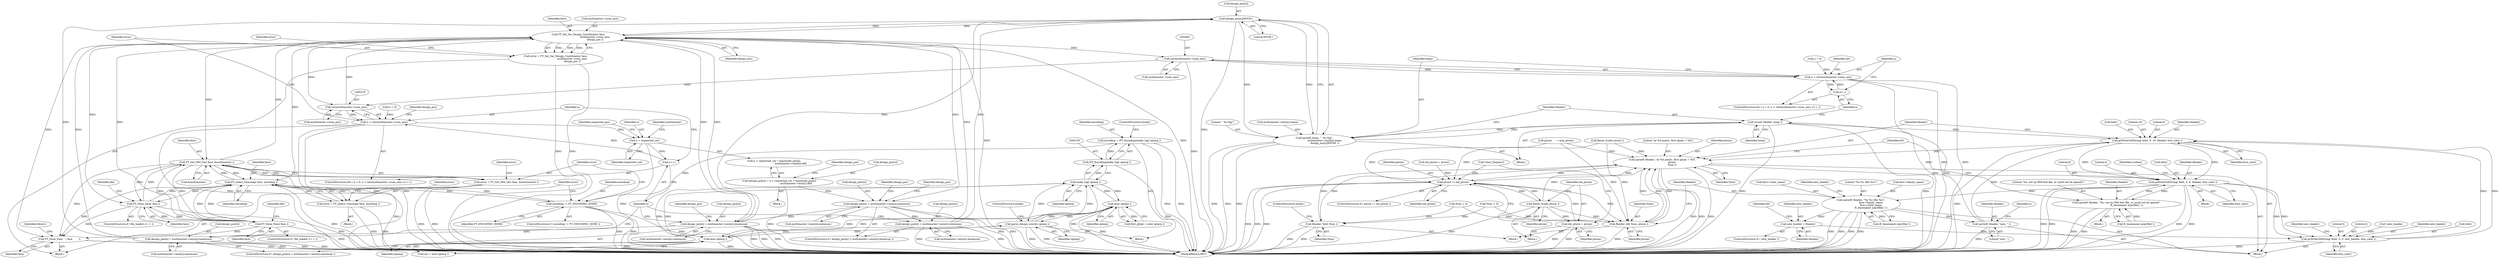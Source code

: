 digraph "1_savannah_b995299b73ba4cd259f221f500d4e63095508bec_1@array" {
"1000499" [label="(Call,design_pos[n]/65536.)"];
"1000337" [label="(Call,design_pos[n] = multimaster->axis[n].maximum)"];
"1000326" [label="(Call,design_pos[n] > multimaster->axis[n].maximum)"];
"1000302" [label="(Call,design_pos[n] < multimaster->axis[n].minimum)"];
"1000283" [label="(Call,design_pos[n] = n < requested_cnt ? requested_pos[n]\n                                          : multimaster->axis[n].def)"];
"1000350" [label="(Call,FT_Set_Var_Design_Coordinates( face,\n                                           multimaster->num_axis,\n                                           design_pos ))"];
"1000260" [label="(Call,FT_Get_MM_Var( face, &multimaster ))"];
"1000252" [label="(Call,FT_Select_Charmap( face, encoding ))"];
"1000559" [label="(Call,FT_Done_Face( face ))"];
"1000579" [label="(Call,FT_Done_Face( face ))"];
"1000246" [label="(Call,encoding != FT_ENCODING_NONE)"];
"1000156" [label="(Call,encoding = (FT_Encoding)make_tag( optarg ))"];
"1000158" [label="(Call,(FT_Encoding)make_tag( optarg ))"];
"1000160" [label="(Call,make_tag( optarg ))"];
"1000166" [label="(Call,atoi( optarg ))"];
"1000152" [label="(Call,parse_design_coords( optarg ))"];
"1000172" [label="(Call,atoi( optarg ))"];
"1000275" [label="(Call,(int)multimaster->num_axis)"];
"1000480" [label="(Call,(int)multimaster->num_axis)"];
"1000499" [label="(Call,design_pos[n]/65536.)"];
"1000313" [label="(Call,design_pos[n] = multimaster->axis[n].minimum)"];
"1000250" [label="(Call,error = FT_Select_Charmap( face, encoding ))"];
"1000258" [label="(Call,error = FT_Get_MM_Var( face, &multimaster ))"];
"1000604" [label="(Call,FT_Done_Face    ( face        ))"];
"1000273" [label="(Call,n < (int)multimaster->num_axis)"];
"1000288" [label="(Call,n < requested_cnt)"];
"1000280" [label="(Call,n++)"];
"1000489" [label="(Call,sprintf( temp, \"  %s:%g\",\n                           multimaster->axis[n].name,\n                           design_pos[n]/65536. ))"];
"1000504" [label="(Call,strcat( Header, temp ))"];
"1000507" [label="(Call,grWriteCellString( &bit, 0, 16, Header, fore_color ))"];
"1000514" [label="(Call,sprintf( Header, \"at %d points, first glyph = %d\",\n                         ptsize,\n                         Num ))"];
"1000433" [label="(Call,Render_Text( Num ))"];
"1000437" [label="(Call,Render_All( Num, ptsize ))"];
"1000528" [label="(Call,grWriteCellString( &bit, 0, 8, Header, fore_color ))"];
"1000440" [label="(Call,sprintf( Header, \"%s %s (file %s)\",\n                          face->family_name,\n                          face->style_name,\n                          ft_basename( argv[file] ) ))"];
"1000456" [label="(Call,new_header = Header)"];
"1000459" [label="(Call,grWriteCellString( &bit, 0, 0, new_header, fore_color ))"];
"1000469" [label="(Call,sprintf( Header, \"axis: \" ))"];
"1000521" [label="(Call,sprintf( Header, \"%s: not an MM font file, or could not be opened\",\n                          ft_basename( argv[file] ) ))"];
"1000589" [label="(Call,ptsize != old_ptsize)"];
"1000593" [label="(Call,Reset_Scale( ptsize ))"];
"1000595" [label="(Call,old_ptsize = ptsize)"];
"1000348" [label="(Call,error = FT_Set_Var_Design_Coordinates( face,\n                                           multimaster->num_axis,\n                                           design_pos ))"];
"1000478" [label="(Call,n < (int)multimaster->num_axis)"];
"1000485" [label="(Call,n++)"];
"1000351" [label="(Identifier,face)"];
"1000490" [label="(Identifier,temp)"];
"1000433" [label="(Call,Render_Text( Num ))"];
"1000605" [label="(Identifier,face)"];
"1000162" [label="(ControlStructure,break;)"];
"1000160" [label="(Call,make_tag( optarg ))"];
"1000588" [label="(ControlStructure,if ( ptsize != old_ptsize ))"];
"1000491" [label="(Literal,\"  %s:%g\")"];
"1000287" [label="(Call,n < requested_cnt ? requested_pos[n]\n                                          : multimaster->axis[n].def)"];
"1000156" [label="(Call,encoding = (FT_Encoding)make_tag( optarg ))"];
"1000277" [label="(Call,multimaster->num_axis)"];
"1000330" [label="(Call,multimaster->axis[n].maximum)"];
"1000327" [label="(Call,design_pos[n])"];
"1000518" [label="(Identifier,Num)"];
"1000440" [label="(Call,sprintf( Header, \"%s %s (file %s)\",\n                          face->family_name,\n                          face->style_name,\n                          ft_basename( argv[file] ) ))"];
"1000152" [label="(Call,parse_design_coords( optarg ))"];
"1000302" [label="(Call,design_pos[n] < multimaster->axis[n].minimum)"];
"1000254" [label="(Identifier,encoding)"];
"1000532" [label="(Literal,8)"];
"1000355" [label="(Identifier,design_pos)"];
"1000269" [label="(ControlStructure,for ( n = 0; n < (int)multimaster->num_axis; n++ ))"];
"1000479" [label="(Identifier,n)"];
"1000157" [label="(Identifier,encoding)"];
"1000223" [label="(Call,ptsize      = orig_ptsize)"];
"1000431" [label="(Block,)"];
"1000262" [label="(Call,&multimaster)"];
"1000528" [label="(Call,grWriteCellString( &bit, 0, 8, Header, fore_color ))"];
"1000507" [label="(Call,grWriteCellString( &bit, 0, 16, Header, fore_color ))"];
"1000531" [label="(Literal,0)"];
"1000461" [label="(Identifier,bit)"];
"1000390" [label="(Call,old_ptsize = ptsize)"];
"1000499" [label="(Call,design_pos[n]/65536.)"];
"1000260" [label="(Call,FT_Get_MM_Var( face, &multimaster ))"];
"1000297" [label="(Identifier,multimaster)"];
"1000523" [label="(Literal,\"%s: not an MM font file, or could not be opened\")"];
"1000590" [label="(Identifier,ptsize)"];
"1000454" [label="(Call,!new_header)"];
"1000341" [label="(Call,multimaster->axis[n].maximum)"];
"1000338" [label="(Call,design_pos[n])"];
"1000301" [label="(ControlStructure,if ( design_pos[n] < multimaster->axis[n].minimum ))"];
"1000328" [label="(Identifier,design_pos)"];
"1000352" [label="(Call,multimaster->num_axis)"];
"1000486" [label="(Identifier,n)"];
"1000517" [label="(Identifier,ptsize)"];
"1000326" [label="(Call,design_pos[n] > multimaster->axis[n].maximum)"];
"1000434" [label="(Identifier,Num)"];
"1000475" [label="(Call,n = 0)"];
"1000314" [label="(Call,design_pos[n])"];
"1000471" [label="(Literal,\"axis: \")"];
"1000154" [label="(ControlStructure,break;)"];
"1000172" [label="(Call,atoi( optarg ))"];
"1000348" [label="(Call,error = FT_Set_Var_Design_Coordinates( face,\n                                           multimaster->num_axis,\n                                           design_pos ))"];
"1000281" [label="(Identifier,n)"];
"1000251" [label="(Identifier,error)"];
"1000274" [label="(Identifier,n)"];
"1000248" [label="(Identifier,FT_ENCODING_NONE)"];
"1000508" [label="(Call,&bit)"];
"1000361" [label="(Call,Reset_Scale( ptsize ))"];
"1000288" [label="(Call,n < requested_cnt)"];
"1000261" [label="(Identifier,face)"];
"1000596" [label="(Identifier,old_ptsize)"];
"1000592" [label="(Block,)"];
"1000258" [label="(Call,error = FT_Get_MM_Var( face, &multimaster ))"];
"1000478" [label="(Call,n < (int)multimaster->num_axis)"];
"1000589" [label="(Call,ptsize != old_ptsize)"];
"1000273" [label="(Call,n < (int)multimaster->num_axis)"];
"1000516" [label="(Literal,\"at %d points, first glyph = %d\")"];
"1000435" [label="(ControlStructure,break;)"];
"1000536" [label="(Identifier,surface)"];
"1000449" [label="(Call,ft_basename( argv[file] ))"];
"1000349" [label="(Identifier,error)"];
"1000306" [label="(Call,multimaster->axis[n].minimum)"];
"1000414" [label="(Call,Num < 0)"];
"1000555" [label="(ControlStructure,if ( file_loaded >= 1 ))"];
"1000474" [label="(ControlStructure,for ( n = 0; n < (int)multimaster->num_axis; n++ ))"];
"1000563" [label="(Identifier,file)"];
"1000513" [label="(Identifier,fore_color)"];
"1000304" [label="(Identifier,design_pos)"];
"1000597" [label="(Identifier,ptsize)"];
"1000292" [label="(Identifier,requested_pos)"];
"1000529" [label="(Call,&bit)"];
"1000275" [label="(Call,(int)multimaster->num_axis)"];
"1000270" [label="(Call,n = 0)"];
"1000284" [label="(Call,design_pos[n])"];
"1000161" [label="(Identifier,optarg)"];
"1000170" [label="(Call,res = atoi( optarg ))"];
"1000464" [label="(Identifier,new_header)"];
"1000485" [label="(Call,n++)"];
"1000521" [label="(Call,sprintf( Header, \"%s: not an MM font file, or could not be opened\",\n                          ft_basename( argv[file] ) ))"];
"1000166" [label="(Call,atoi( optarg ))"];
"1000337" [label="(Call,design_pos[n] = multimaster->axis[n].maximum)"];
"1000520" [label="(Block,)"];
"1000522" [label="(Identifier,Header)"];
"1000173" [label="(Identifier,optarg)"];
"1000437" [label="(Call,Render_All( Num, ptsize ))"];
"1000511" [label="(Literal,16)"];
"1000470" [label="(Identifier,Header)"];
"1000428" [label="(Block,)"];
"1000259" [label="(Identifier,error)"];
"1000357" [label="(Identifier,error)"];
"1000315" [label="(Identifier,design_pos)"];
"1000505" [label="(Identifier,Header)"];
"1000515" [label="(Identifier,Header)"];
"1000280" [label="(Call,n++)"];
"1000290" [label="(Identifier,requested_cnt)"];
"1000559" [label="(Call,FT_Done_Face( face ))"];
"1000514" [label="(Call,sprintf( Header, \"at %d points, first glyph = %d\",\n                         ptsize,\n                         Num ))"];
"1000423" [label="(Call,Clear_Display())"];
"1000489" [label="(Call,sprintf( temp, \"  %s:%g\",\n                           multimaster->axis[n].name,\n                           design_pos[n]/65536. ))"];
"1000594" [label="(Identifier,ptsize)"];
"1000150" [label="(Block,)"];
"1000476" [label="(Identifier,n)"];
"1000458" [label="(Identifier,Header)"];
"1000283" [label="(Call,design_pos[n] = n < requested_cnt ? requested_pos[n]\n                                          : multimaster->axis[n].def)"];
"1000252" [label="(Call,FT_Select_Charmap( face, encoding ))"];
"1000580" [label="(Identifier,face)"];
"1000265" [label="(Identifier,error)"];
"1000289" [label="(Identifier,n)"];
"1000421" [label="(Block,)"];
"1000460" [label="(Call,&bit)"];
"1000339" [label="(Identifier,design_pos)"];
"1000153" [label="(Identifier,optarg)"];
"1000482" [label="(Call,multimaster->num_axis)"];
"1000504" [label="(Call,strcat( Header, temp ))"];
"1000303" [label="(Call,design_pos[n])"];
"1000443" [label="(Call,face->family_name)"];
"1000164" [label="(Call,first_glyph = atoi( optarg ))"];
"1000446" [label="(Call,face->style_name)"];
"1000509" [label="(Identifier,bit)"];
"1000492" [label="(Call,multimaster->axis[n].name)"];
"1000607" [label="(Identifier,library)"];
"1000617" [label="(MethodReturn,RET)"];
"1000438" [label="(Identifier,Num)"];
"1000510" [label="(Literal,0)"];
"1000512" [label="(Identifier,Header)"];
"1000480" [label="(Call,(int)multimaster->num_axis)"];
"1000595" [label="(Call,old_ptsize = ptsize)"];
"1000245" [label="(ControlStructure,if ( encoding != FT_ENCODING_NONE ))"];
"1000579" [label="(Call,FT_Done_Face( face ))"];
"1000417" [label="(Call,Num = 0)"];
"1000533" [label="(Identifier,Header)"];
"1000249" [label="(Block,)"];
"1000453" [label="(ControlStructure,if ( !new_header ))"];
"1000583" [label="(Identifier,file)"];
"1000457" [label="(Identifier,new_header)"];
"1000469" [label="(Call,sprintf( Header, \"axis: \" ))"];
"1000524" [label="(Call,ft_basename( argv[file] ))"];
"1000256" [label="(Identifier,error)"];
"1000593" [label="(Call,Reset_Scale( ptsize ))"];
"1000111" [label="(Block,)"];
"1000439" [label="(Identifier,ptsize)"];
"1000246" [label="(Call,encoding != FT_ENCODING_NONE)"];
"1000455" [label="(Identifier,new_header)"];
"1000604" [label="(Call,FT_Done_Face    ( face        ))"];
"1000459" [label="(Call,grWriteCellString( &bit, 0, 0, new_header, fore_color ))"];
"1000530" [label="(Identifier,bit)"];
"1000325" [label="(ControlStructure,if ( design_pos[n] > multimaster->axis[n].maximum ))"];
"1000285" [label="(Identifier,design_pos)"];
"1000456" [label="(Call,new_header = Header)"];
"1000465" [label="(Identifier,fore_color)"];
"1000250" [label="(Call,error = FT_Select_Charmap( face, encoding ))"];
"1000591" [label="(Identifier,old_ptsize)"];
"1000467" [label="(Identifier,new_header)"];
"1000253" [label="(Identifier,face)"];
"1000167" [label="(Identifier,optarg)"];
"1000500" [label="(Call,design_pos[n])"];
"1000462" [label="(Literal,0)"];
"1000317" [label="(Call,multimaster->axis[n].minimum)"];
"1000442" [label="(Literal,\"%s %s (file %s)\")"];
"1000506" [label="(Identifier,temp)"];
"1000282" [label="(Block,)"];
"1000441" [label="(Identifier,Header)"];
"1000313" [label="(Call,design_pos[n] = multimaster->axis[n].minimum)"];
"1000575" [label="(ControlStructure,if ( file_loaded >= 1 ))"];
"1000463" [label="(Literal,0)"];
"1000350" [label="(Call,FT_Set_Var_Design_Coordinates( face,\n                                           multimaster->num_axis,\n                                           design_pos ))"];
"1000560" [label="(Identifier,face)"];
"1000534" [label="(Identifier,fore_color)"];
"1000503" [label="(Literal,65536.)"];
"1000247" [label="(Identifier,encoding)"];
"1000158" [label="(Call,(FT_Encoding)make_tag( optarg ))"];
"1000487" [label="(Block,)"];
"1000499" -> "1000489"  [label="AST: "];
"1000499" -> "1000503"  [label="CFG: "];
"1000500" -> "1000499"  [label="AST: "];
"1000503" -> "1000499"  [label="AST: "];
"1000489" -> "1000499"  [label="CFG: "];
"1000499" -> "1000617"  [label="DDG: "];
"1000499" -> "1000350"  [label="DDG: "];
"1000499" -> "1000489"  [label="DDG: "];
"1000499" -> "1000489"  [label="DDG: "];
"1000337" -> "1000499"  [label="DDG: "];
"1000326" -> "1000499"  [label="DDG: "];
"1000313" -> "1000499"  [label="DDG: "];
"1000350" -> "1000499"  [label="DDG: "];
"1000337" -> "1000325"  [label="AST: "];
"1000337" -> "1000341"  [label="CFG: "];
"1000338" -> "1000337"  [label="AST: "];
"1000341" -> "1000337"  [label="AST: "];
"1000281" -> "1000337"  [label="CFG: "];
"1000337" -> "1000617"  [label="DDG: "];
"1000337" -> "1000617"  [label="DDG: "];
"1000326" -> "1000337"  [label="DDG: "];
"1000337" -> "1000350"  [label="DDG: "];
"1000326" -> "1000325"  [label="AST: "];
"1000326" -> "1000330"  [label="CFG: "];
"1000327" -> "1000326"  [label="AST: "];
"1000330" -> "1000326"  [label="AST: "];
"1000339" -> "1000326"  [label="CFG: "];
"1000281" -> "1000326"  [label="CFG: "];
"1000326" -> "1000617"  [label="DDG: "];
"1000326" -> "1000617"  [label="DDG: "];
"1000326" -> "1000617"  [label="DDG: "];
"1000302" -> "1000326"  [label="DDG: "];
"1000350" -> "1000326"  [label="DDG: "];
"1000326" -> "1000350"  [label="DDG: "];
"1000302" -> "1000301"  [label="AST: "];
"1000302" -> "1000306"  [label="CFG: "];
"1000303" -> "1000302"  [label="AST: "];
"1000306" -> "1000302"  [label="AST: "];
"1000315" -> "1000302"  [label="CFG: "];
"1000328" -> "1000302"  [label="CFG: "];
"1000302" -> "1000617"  [label="DDG: "];
"1000302" -> "1000617"  [label="DDG: "];
"1000283" -> "1000302"  [label="DDG: "];
"1000350" -> "1000302"  [label="DDG: "];
"1000302" -> "1000313"  [label="DDG: "];
"1000283" -> "1000282"  [label="AST: "];
"1000283" -> "1000287"  [label="CFG: "];
"1000284" -> "1000283"  [label="AST: "];
"1000287" -> "1000283"  [label="AST: "];
"1000304" -> "1000283"  [label="CFG: "];
"1000283" -> "1000617"  [label="DDG: "];
"1000350" -> "1000348"  [label="AST: "];
"1000350" -> "1000355"  [label="CFG: "];
"1000351" -> "1000350"  [label="AST: "];
"1000352" -> "1000350"  [label="AST: "];
"1000355" -> "1000350"  [label="AST: "];
"1000348" -> "1000350"  [label="CFG: "];
"1000350" -> "1000617"  [label="DDG: "];
"1000350" -> "1000617"  [label="DDG: "];
"1000350" -> "1000252"  [label="DDG: "];
"1000350" -> "1000260"  [label="DDG: "];
"1000350" -> "1000275"  [label="DDG: "];
"1000350" -> "1000348"  [label="DDG: "];
"1000350" -> "1000348"  [label="DDG: "];
"1000350" -> "1000348"  [label="DDG: "];
"1000260" -> "1000350"  [label="DDG: "];
"1000275" -> "1000350"  [label="DDG: "];
"1000313" -> "1000350"  [label="DDG: "];
"1000350" -> "1000480"  [label="DDG: "];
"1000350" -> "1000559"  [label="DDG: "];
"1000350" -> "1000579"  [label="DDG: "];
"1000350" -> "1000604"  [label="DDG: "];
"1000260" -> "1000258"  [label="AST: "];
"1000260" -> "1000262"  [label="CFG: "];
"1000261" -> "1000260"  [label="AST: "];
"1000262" -> "1000260"  [label="AST: "];
"1000258" -> "1000260"  [label="CFG: "];
"1000260" -> "1000617"  [label="DDG: "];
"1000260" -> "1000252"  [label="DDG: "];
"1000260" -> "1000258"  [label="DDG: "];
"1000260" -> "1000258"  [label="DDG: "];
"1000252" -> "1000260"  [label="DDG: "];
"1000559" -> "1000260"  [label="DDG: "];
"1000579" -> "1000260"  [label="DDG: "];
"1000260" -> "1000559"  [label="DDG: "];
"1000260" -> "1000579"  [label="DDG: "];
"1000260" -> "1000604"  [label="DDG: "];
"1000252" -> "1000250"  [label="AST: "];
"1000252" -> "1000254"  [label="CFG: "];
"1000253" -> "1000252"  [label="AST: "];
"1000254" -> "1000252"  [label="AST: "];
"1000250" -> "1000252"  [label="CFG: "];
"1000252" -> "1000617"  [label="DDG: "];
"1000252" -> "1000246"  [label="DDG: "];
"1000252" -> "1000250"  [label="DDG: "];
"1000252" -> "1000250"  [label="DDG: "];
"1000559" -> "1000252"  [label="DDG: "];
"1000579" -> "1000252"  [label="DDG: "];
"1000246" -> "1000252"  [label="DDG: "];
"1000252" -> "1000559"  [label="DDG: "];
"1000252" -> "1000579"  [label="DDG: "];
"1000252" -> "1000604"  [label="DDG: "];
"1000559" -> "1000555"  [label="AST: "];
"1000559" -> "1000560"  [label="CFG: "];
"1000560" -> "1000559"  [label="AST: "];
"1000563" -> "1000559"  [label="CFG: "];
"1000559" -> "1000617"  [label="DDG: "];
"1000579" -> "1000559"  [label="DDG: "];
"1000559" -> "1000579"  [label="DDG: "];
"1000559" -> "1000604"  [label="DDG: "];
"1000579" -> "1000575"  [label="AST: "];
"1000579" -> "1000580"  [label="CFG: "];
"1000580" -> "1000579"  [label="AST: "];
"1000583" -> "1000579"  [label="CFG: "];
"1000579" -> "1000617"  [label="DDG: "];
"1000579" -> "1000604"  [label="DDG: "];
"1000246" -> "1000245"  [label="AST: "];
"1000246" -> "1000248"  [label="CFG: "];
"1000247" -> "1000246"  [label="AST: "];
"1000248" -> "1000246"  [label="AST: "];
"1000251" -> "1000246"  [label="CFG: "];
"1000259" -> "1000246"  [label="CFG: "];
"1000246" -> "1000617"  [label="DDG: "];
"1000246" -> "1000617"  [label="DDG: "];
"1000246" -> "1000617"  [label="DDG: "];
"1000156" -> "1000246"  [label="DDG: "];
"1000156" -> "1000150"  [label="AST: "];
"1000156" -> "1000158"  [label="CFG: "];
"1000157" -> "1000156"  [label="AST: "];
"1000158" -> "1000156"  [label="AST: "];
"1000162" -> "1000156"  [label="CFG: "];
"1000156" -> "1000617"  [label="DDG: "];
"1000156" -> "1000617"  [label="DDG: "];
"1000158" -> "1000156"  [label="DDG: "];
"1000158" -> "1000160"  [label="CFG: "];
"1000159" -> "1000158"  [label="AST: "];
"1000160" -> "1000158"  [label="AST: "];
"1000158" -> "1000617"  [label="DDG: "];
"1000160" -> "1000158"  [label="DDG: "];
"1000160" -> "1000161"  [label="CFG: "];
"1000161" -> "1000160"  [label="AST: "];
"1000160" -> "1000617"  [label="DDG: "];
"1000160" -> "1000152"  [label="DDG: "];
"1000166" -> "1000160"  [label="DDG: "];
"1000152" -> "1000160"  [label="DDG: "];
"1000172" -> "1000160"  [label="DDG: "];
"1000160" -> "1000166"  [label="DDG: "];
"1000160" -> "1000172"  [label="DDG: "];
"1000166" -> "1000164"  [label="AST: "];
"1000166" -> "1000167"  [label="CFG: "];
"1000167" -> "1000166"  [label="AST: "];
"1000164" -> "1000166"  [label="CFG: "];
"1000166" -> "1000617"  [label="DDG: "];
"1000166" -> "1000152"  [label="DDG: "];
"1000166" -> "1000164"  [label="DDG: "];
"1000152" -> "1000166"  [label="DDG: "];
"1000172" -> "1000166"  [label="DDG: "];
"1000166" -> "1000172"  [label="DDG: "];
"1000152" -> "1000150"  [label="AST: "];
"1000152" -> "1000153"  [label="CFG: "];
"1000153" -> "1000152"  [label="AST: "];
"1000154" -> "1000152"  [label="CFG: "];
"1000152" -> "1000617"  [label="DDG: "];
"1000152" -> "1000617"  [label="DDG: "];
"1000172" -> "1000152"  [label="DDG: "];
"1000152" -> "1000172"  [label="DDG: "];
"1000172" -> "1000170"  [label="AST: "];
"1000172" -> "1000173"  [label="CFG: "];
"1000173" -> "1000172"  [label="AST: "];
"1000170" -> "1000172"  [label="CFG: "];
"1000172" -> "1000617"  [label="DDG: "];
"1000172" -> "1000170"  [label="DDG: "];
"1000275" -> "1000273"  [label="AST: "];
"1000275" -> "1000277"  [label="CFG: "];
"1000276" -> "1000275"  [label="AST: "];
"1000277" -> "1000275"  [label="AST: "];
"1000273" -> "1000275"  [label="CFG: "];
"1000275" -> "1000273"  [label="DDG: "];
"1000480" -> "1000275"  [label="DDG: "];
"1000480" -> "1000478"  [label="AST: "];
"1000480" -> "1000482"  [label="CFG: "];
"1000481" -> "1000480"  [label="AST: "];
"1000482" -> "1000480"  [label="AST: "];
"1000478" -> "1000480"  [label="CFG: "];
"1000480" -> "1000617"  [label="DDG: "];
"1000480" -> "1000478"  [label="DDG: "];
"1000313" -> "1000301"  [label="AST: "];
"1000313" -> "1000317"  [label="CFG: "];
"1000314" -> "1000313"  [label="AST: "];
"1000317" -> "1000313"  [label="AST: "];
"1000281" -> "1000313"  [label="CFG: "];
"1000313" -> "1000617"  [label="DDG: "];
"1000313" -> "1000617"  [label="DDG: "];
"1000250" -> "1000249"  [label="AST: "];
"1000251" -> "1000250"  [label="AST: "];
"1000256" -> "1000250"  [label="CFG: "];
"1000250" -> "1000617"  [label="DDG: "];
"1000250" -> "1000617"  [label="DDG: "];
"1000258" -> "1000111"  [label="AST: "];
"1000259" -> "1000258"  [label="AST: "];
"1000265" -> "1000258"  [label="CFG: "];
"1000258" -> "1000617"  [label="DDG: "];
"1000258" -> "1000617"  [label="DDG: "];
"1000604" -> "1000111"  [label="AST: "];
"1000604" -> "1000605"  [label="CFG: "];
"1000605" -> "1000604"  [label="AST: "];
"1000607" -> "1000604"  [label="CFG: "];
"1000604" -> "1000617"  [label="DDG: "];
"1000604" -> "1000617"  [label="DDG: "];
"1000273" -> "1000269"  [label="AST: "];
"1000274" -> "1000273"  [label="AST: "];
"1000285" -> "1000273"  [label="CFG: "];
"1000349" -> "1000273"  [label="CFG: "];
"1000273" -> "1000617"  [label="DDG: "];
"1000273" -> "1000617"  [label="DDG: "];
"1000273" -> "1000617"  [label="DDG: "];
"1000280" -> "1000273"  [label="DDG: "];
"1000270" -> "1000273"  [label="DDG: "];
"1000273" -> "1000288"  [label="DDG: "];
"1000288" -> "1000287"  [label="AST: "];
"1000288" -> "1000290"  [label="CFG: "];
"1000289" -> "1000288"  [label="AST: "];
"1000290" -> "1000288"  [label="AST: "];
"1000292" -> "1000288"  [label="CFG: "];
"1000297" -> "1000288"  [label="CFG: "];
"1000288" -> "1000617"  [label="DDG: "];
"1000288" -> "1000280"  [label="DDG: "];
"1000280" -> "1000269"  [label="AST: "];
"1000280" -> "1000281"  [label="CFG: "];
"1000281" -> "1000280"  [label="AST: "];
"1000274" -> "1000280"  [label="CFG: "];
"1000489" -> "1000487"  [label="AST: "];
"1000490" -> "1000489"  [label="AST: "];
"1000491" -> "1000489"  [label="AST: "];
"1000492" -> "1000489"  [label="AST: "];
"1000505" -> "1000489"  [label="CFG: "];
"1000489" -> "1000617"  [label="DDG: "];
"1000489" -> "1000617"  [label="DDG: "];
"1000489" -> "1000617"  [label="DDG: "];
"1000504" -> "1000489"  [label="DDG: "];
"1000489" -> "1000504"  [label="DDG: "];
"1000504" -> "1000487"  [label="AST: "];
"1000504" -> "1000506"  [label="CFG: "];
"1000505" -> "1000504"  [label="AST: "];
"1000506" -> "1000504"  [label="AST: "];
"1000486" -> "1000504"  [label="CFG: "];
"1000504" -> "1000617"  [label="DDG: "];
"1000504" -> "1000617"  [label="DDG: "];
"1000469" -> "1000504"  [label="DDG: "];
"1000504" -> "1000507"  [label="DDG: "];
"1000507" -> "1000428"  [label="AST: "];
"1000507" -> "1000513"  [label="CFG: "];
"1000508" -> "1000507"  [label="AST: "];
"1000510" -> "1000507"  [label="AST: "];
"1000511" -> "1000507"  [label="AST: "];
"1000512" -> "1000507"  [label="AST: "];
"1000513" -> "1000507"  [label="AST: "];
"1000515" -> "1000507"  [label="CFG: "];
"1000507" -> "1000617"  [label="DDG: "];
"1000459" -> "1000507"  [label="DDG: "];
"1000459" -> "1000507"  [label="DDG: "];
"1000469" -> "1000507"  [label="DDG: "];
"1000507" -> "1000514"  [label="DDG: "];
"1000507" -> "1000528"  [label="DDG: "];
"1000507" -> "1000528"  [label="DDG: "];
"1000514" -> "1000428"  [label="AST: "];
"1000514" -> "1000518"  [label="CFG: "];
"1000515" -> "1000514"  [label="AST: "];
"1000516" -> "1000514"  [label="AST: "];
"1000517" -> "1000514"  [label="AST: "];
"1000518" -> "1000514"  [label="AST: "];
"1000530" -> "1000514"  [label="CFG: "];
"1000514" -> "1000617"  [label="DDG: "];
"1000514" -> "1000617"  [label="DDG: "];
"1000514" -> "1000617"  [label="DDG: "];
"1000514" -> "1000433"  [label="DDG: "];
"1000514" -> "1000437"  [label="DDG: "];
"1000589" -> "1000514"  [label="DDG: "];
"1000437" -> "1000514"  [label="DDG: "];
"1000437" -> "1000514"  [label="DDG: "];
"1000361" -> "1000514"  [label="DDG: "];
"1000223" -> "1000514"  [label="DDG: "];
"1000593" -> "1000514"  [label="DDG: "];
"1000433" -> "1000514"  [label="DDG: "];
"1000514" -> "1000528"  [label="DDG: "];
"1000514" -> "1000589"  [label="DDG: "];
"1000433" -> "1000431"  [label="AST: "];
"1000433" -> "1000434"  [label="CFG: "];
"1000434" -> "1000433"  [label="AST: "];
"1000435" -> "1000433"  [label="CFG: "];
"1000433" -> "1000617"  [label="DDG: "];
"1000433" -> "1000617"  [label="DDG: "];
"1000417" -> "1000433"  [label="DDG: "];
"1000414" -> "1000433"  [label="DDG: "];
"1000437" -> "1000431"  [label="AST: "];
"1000437" -> "1000439"  [label="CFG: "];
"1000438" -> "1000437"  [label="AST: "];
"1000439" -> "1000437"  [label="AST: "];
"1000441" -> "1000437"  [label="CFG: "];
"1000437" -> "1000617"  [label="DDG: "];
"1000417" -> "1000437"  [label="DDG: "];
"1000414" -> "1000437"  [label="DDG: "];
"1000589" -> "1000437"  [label="DDG: "];
"1000361" -> "1000437"  [label="DDG: "];
"1000223" -> "1000437"  [label="DDG: "];
"1000593" -> "1000437"  [label="DDG: "];
"1000528" -> "1000421"  [label="AST: "];
"1000528" -> "1000534"  [label="CFG: "];
"1000529" -> "1000528"  [label="AST: "];
"1000531" -> "1000528"  [label="AST: "];
"1000532" -> "1000528"  [label="AST: "];
"1000533" -> "1000528"  [label="AST: "];
"1000534" -> "1000528"  [label="AST: "];
"1000536" -> "1000528"  [label="CFG: "];
"1000528" -> "1000617"  [label="DDG: "];
"1000528" -> "1000617"  [label="DDG: "];
"1000528" -> "1000617"  [label="DDG: "];
"1000528" -> "1000617"  [label="DDG: "];
"1000528" -> "1000440"  [label="DDG: "];
"1000528" -> "1000459"  [label="DDG: "];
"1000528" -> "1000459"  [label="DDG: "];
"1000528" -> "1000521"  [label="DDG: "];
"1000521" -> "1000528"  [label="DDG: "];
"1000440" -> "1000428"  [label="AST: "];
"1000440" -> "1000449"  [label="CFG: "];
"1000441" -> "1000440"  [label="AST: "];
"1000442" -> "1000440"  [label="AST: "];
"1000443" -> "1000440"  [label="AST: "];
"1000446" -> "1000440"  [label="AST: "];
"1000449" -> "1000440"  [label="AST: "];
"1000455" -> "1000440"  [label="CFG: "];
"1000440" -> "1000617"  [label="DDG: "];
"1000440" -> "1000617"  [label="DDG: "];
"1000440" -> "1000617"  [label="DDG: "];
"1000440" -> "1000617"  [label="DDG: "];
"1000449" -> "1000440"  [label="DDG: "];
"1000440" -> "1000456"  [label="DDG: "];
"1000440" -> "1000469"  [label="DDG: "];
"1000456" -> "1000453"  [label="AST: "];
"1000456" -> "1000458"  [label="CFG: "];
"1000457" -> "1000456"  [label="AST: "];
"1000458" -> "1000456"  [label="AST: "];
"1000461" -> "1000456"  [label="CFG: "];
"1000456" -> "1000459"  [label="DDG: "];
"1000459" -> "1000428"  [label="AST: "];
"1000459" -> "1000465"  [label="CFG: "];
"1000460" -> "1000459"  [label="AST: "];
"1000462" -> "1000459"  [label="AST: "];
"1000463" -> "1000459"  [label="AST: "];
"1000464" -> "1000459"  [label="AST: "];
"1000465" -> "1000459"  [label="AST: "];
"1000467" -> "1000459"  [label="CFG: "];
"1000459" -> "1000617"  [label="DDG: "];
"1000454" -> "1000459"  [label="DDG: "];
"1000469" -> "1000428"  [label="AST: "];
"1000469" -> "1000471"  [label="CFG: "];
"1000470" -> "1000469"  [label="AST: "];
"1000471" -> "1000469"  [label="AST: "];
"1000476" -> "1000469"  [label="CFG: "];
"1000469" -> "1000617"  [label="DDG: "];
"1000521" -> "1000520"  [label="AST: "];
"1000521" -> "1000524"  [label="CFG: "];
"1000522" -> "1000521"  [label="AST: "];
"1000523" -> "1000521"  [label="AST: "];
"1000524" -> "1000521"  [label="AST: "];
"1000530" -> "1000521"  [label="CFG: "];
"1000521" -> "1000617"  [label="DDG: "];
"1000521" -> "1000617"  [label="DDG: "];
"1000524" -> "1000521"  [label="DDG: "];
"1000589" -> "1000588"  [label="AST: "];
"1000589" -> "1000591"  [label="CFG: "];
"1000590" -> "1000589"  [label="AST: "];
"1000591" -> "1000589"  [label="AST: "];
"1000423" -> "1000589"  [label="CFG: "];
"1000594" -> "1000589"  [label="CFG: "];
"1000589" -> "1000617"  [label="DDG: "];
"1000589" -> "1000617"  [label="DDG: "];
"1000589" -> "1000617"  [label="DDG: "];
"1000361" -> "1000589"  [label="DDG: "];
"1000223" -> "1000589"  [label="DDG: "];
"1000593" -> "1000589"  [label="DDG: "];
"1000595" -> "1000589"  [label="DDG: "];
"1000390" -> "1000589"  [label="DDG: "];
"1000589" -> "1000593"  [label="DDG: "];
"1000593" -> "1000592"  [label="AST: "];
"1000593" -> "1000594"  [label="CFG: "];
"1000594" -> "1000593"  [label="AST: "];
"1000596" -> "1000593"  [label="CFG: "];
"1000593" -> "1000617"  [label="DDG: "];
"1000593" -> "1000595"  [label="DDG: "];
"1000595" -> "1000592"  [label="AST: "];
"1000595" -> "1000597"  [label="CFG: "];
"1000596" -> "1000595"  [label="AST: "];
"1000597" -> "1000595"  [label="AST: "];
"1000423" -> "1000595"  [label="CFG: "];
"1000595" -> "1000617"  [label="DDG: "];
"1000595" -> "1000617"  [label="DDG: "];
"1000348" -> "1000111"  [label="AST: "];
"1000349" -> "1000348"  [label="AST: "];
"1000357" -> "1000348"  [label="CFG: "];
"1000348" -> "1000617"  [label="DDG: "];
"1000348" -> "1000617"  [label="DDG: "];
"1000478" -> "1000474"  [label="AST: "];
"1000479" -> "1000478"  [label="AST: "];
"1000490" -> "1000478"  [label="CFG: "];
"1000509" -> "1000478"  [label="CFG: "];
"1000478" -> "1000617"  [label="DDG: "];
"1000478" -> "1000617"  [label="DDG: "];
"1000478" -> "1000617"  [label="DDG: "];
"1000485" -> "1000478"  [label="DDG: "];
"1000475" -> "1000478"  [label="DDG: "];
"1000478" -> "1000485"  [label="DDG: "];
"1000485" -> "1000474"  [label="AST: "];
"1000485" -> "1000486"  [label="CFG: "];
"1000486" -> "1000485"  [label="AST: "];
"1000479" -> "1000485"  [label="CFG: "];
}
